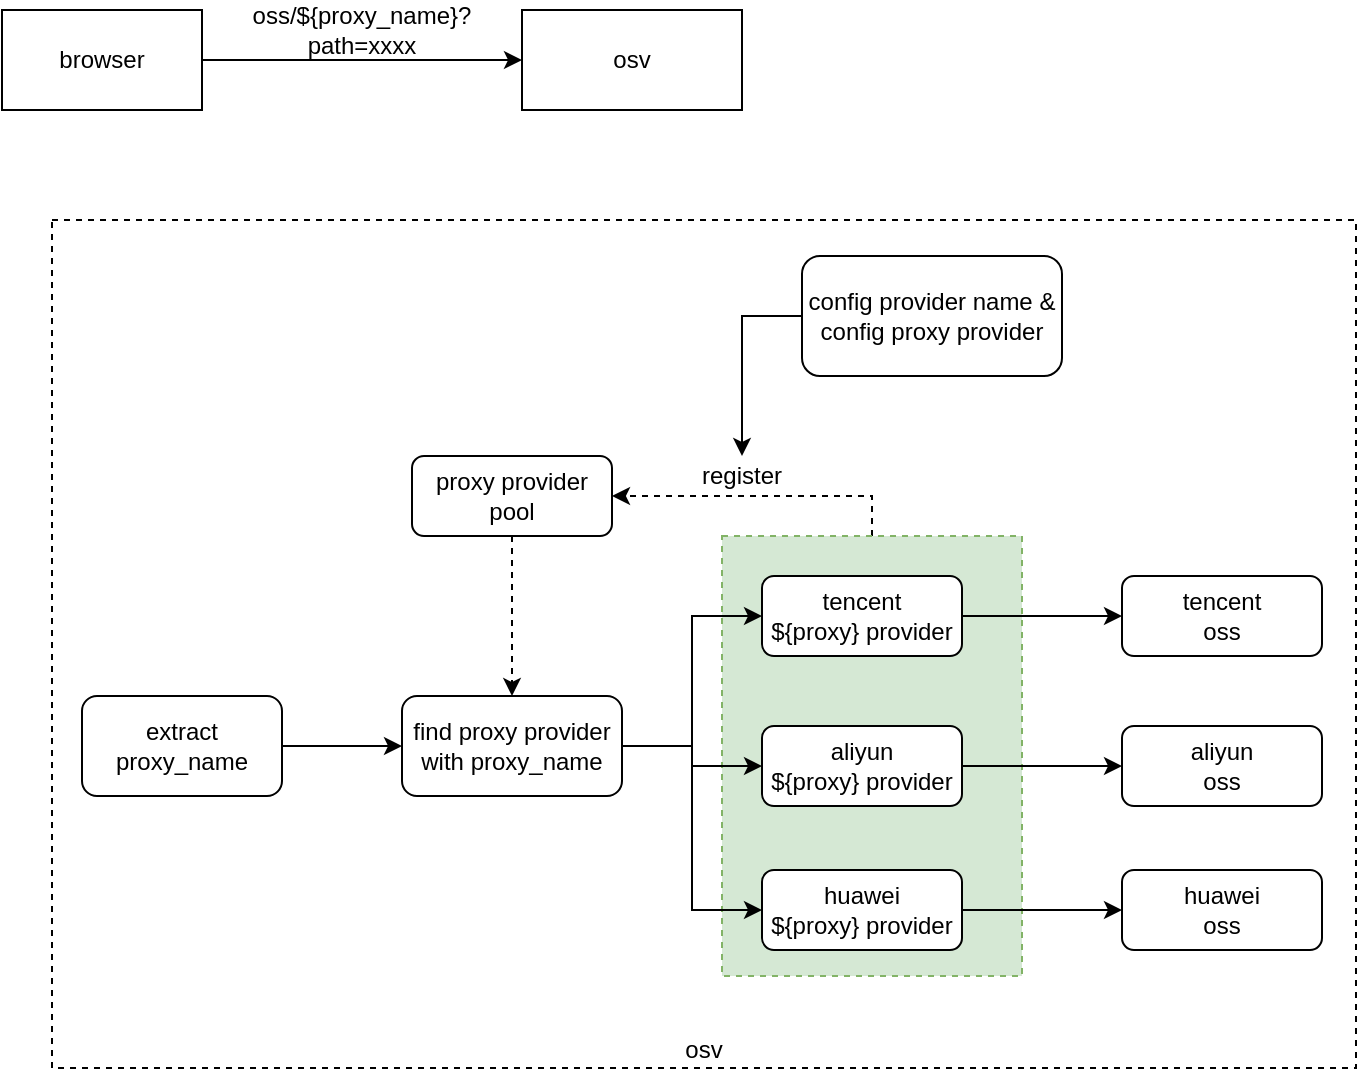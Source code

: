 <mxfile version="14.4.3" type="device"><diagram id="z0cq1aNVYBPLUjkV3Vtu" name="第 1 页"><mxGraphModel dx="788" dy="560" grid="0" gridSize="10" guides="1" tooltips="1" connect="1" arrows="1" fold="1" page="1" pageScale="1" pageWidth="850" pageHeight="1100" math="0" shadow="0"><root><mxCell id="0"/><mxCell id="1" parent="0"/><mxCell id="_MJnxnhF7U4Jo-oqFOV5-32" value="osv" style="rounded=0;whiteSpace=wrap;html=1;dashed=1;verticalAlign=bottom;" vertex="1" parent="1"><mxGeometry x="65" y="345" width="652" height="424" as="geometry"/></mxCell><mxCell id="_MJnxnhF7U4Jo-oqFOV5-28" style="edgeStyle=orthogonalEdgeStyle;rounded=0;orthogonalLoop=1;jettySize=auto;html=1;entryX=1;entryY=0.5;entryDx=0;entryDy=0;exitX=0.5;exitY=0;exitDx=0;exitDy=0;dashed=1;" edge="1" parent="1" source="_MJnxnhF7U4Jo-oqFOV5-26" target="_MJnxnhF7U4Jo-oqFOV5-27"><mxGeometry relative="1" as="geometry"/></mxCell><mxCell id="_MJnxnhF7U4Jo-oqFOV5-26" value="" style="rounded=0;whiteSpace=wrap;html=1;dashed=1;fillColor=#d5e8d4;strokeColor=#82b366;" vertex="1" parent="1"><mxGeometry x="400" y="503" width="150" height="220" as="geometry"/></mxCell><mxCell id="_MJnxnhF7U4Jo-oqFOV5-4" style="edgeStyle=orthogonalEdgeStyle;rounded=0;orthogonalLoop=1;jettySize=auto;html=1;entryX=0;entryY=0.5;entryDx=0;entryDy=0;" edge="1" parent="1" source="_MJnxnhF7U4Jo-oqFOV5-1"><mxGeometry relative="1" as="geometry"><mxPoint x="300" y="265" as="targetPoint"/></mxGeometry></mxCell><mxCell id="_MJnxnhF7U4Jo-oqFOV5-1" value="browser" style="rounded=0;whiteSpace=wrap;html=1;" vertex="1" parent="1"><mxGeometry x="40" y="240" width="100" height="50" as="geometry"/></mxCell><mxCell id="_MJnxnhF7U4Jo-oqFOV5-3" value="osv" style="rounded=0;whiteSpace=wrap;html=1;verticalAlign=middle;" vertex="1" parent="1"><mxGeometry x="300" y="240" width="110" height="50" as="geometry"/></mxCell><mxCell id="_MJnxnhF7U4Jo-oqFOV5-6" value="oss/${proxy_name}?path=xxxx" style="text;html=1;strokeColor=none;fillColor=none;align=center;verticalAlign=middle;whiteSpace=wrap;rounded=0;" vertex="1" parent="1"><mxGeometry x="150" y="240" width="140" height="20" as="geometry"/></mxCell><mxCell id="_MJnxnhF7U4Jo-oqFOV5-11" style="edgeStyle=orthogonalEdgeStyle;rounded=0;orthogonalLoop=1;jettySize=auto;html=1;entryX=0;entryY=0.5;entryDx=0;entryDy=0;" edge="1" parent="1" source="_MJnxnhF7U4Jo-oqFOV5-8" target="_MJnxnhF7U4Jo-oqFOV5-10"><mxGeometry relative="1" as="geometry"/></mxCell><mxCell id="_MJnxnhF7U4Jo-oqFOV5-8" value="extract &lt;br&gt;proxy_name" style="rounded=1;whiteSpace=wrap;html=1;" vertex="1" parent="1"><mxGeometry x="80" y="583" width="100" height="50" as="geometry"/></mxCell><mxCell id="_MJnxnhF7U4Jo-oqFOV5-12" style="edgeStyle=orthogonalEdgeStyle;rounded=0;orthogonalLoop=1;jettySize=auto;html=1;entryX=0.5;entryY=0;entryDx=0;entryDy=0;" edge="1" parent="1" source="_MJnxnhF7U4Jo-oqFOV5-9" target="_MJnxnhF7U4Jo-oqFOV5-29"><mxGeometry relative="1" as="geometry"><mxPoint x="145" y="503" as="targetPoint"/></mxGeometry></mxCell><mxCell id="_MJnxnhF7U4Jo-oqFOV5-9" value="config provider name &amp;amp;&lt;br&gt;config proxy provider" style="rounded=1;whiteSpace=wrap;html=1;" vertex="1" parent="1"><mxGeometry x="440" y="363" width="130" height="60" as="geometry"/></mxCell><mxCell id="_MJnxnhF7U4Jo-oqFOV5-17" style="edgeStyle=orthogonalEdgeStyle;rounded=0;orthogonalLoop=1;jettySize=auto;html=1;entryX=0;entryY=0.5;entryDx=0;entryDy=0;" edge="1" parent="1" source="_MJnxnhF7U4Jo-oqFOV5-10" target="_MJnxnhF7U4Jo-oqFOV5-13"><mxGeometry relative="1" as="geometry"/></mxCell><mxCell id="_MJnxnhF7U4Jo-oqFOV5-18" style="edgeStyle=orthogonalEdgeStyle;rounded=0;orthogonalLoop=1;jettySize=auto;html=1;entryX=0;entryY=0.5;entryDx=0;entryDy=0;" edge="1" parent="1" source="_MJnxnhF7U4Jo-oqFOV5-10" target="_MJnxnhF7U4Jo-oqFOV5-15"><mxGeometry relative="1" as="geometry"/></mxCell><mxCell id="_MJnxnhF7U4Jo-oqFOV5-19" style="edgeStyle=orthogonalEdgeStyle;rounded=0;orthogonalLoop=1;jettySize=auto;html=1;entryX=0;entryY=0.5;entryDx=0;entryDy=0;" edge="1" parent="1" source="_MJnxnhF7U4Jo-oqFOV5-10" target="_MJnxnhF7U4Jo-oqFOV5-16"><mxGeometry relative="1" as="geometry"/></mxCell><mxCell id="_MJnxnhF7U4Jo-oqFOV5-10" value="find proxy provider&lt;br&gt;with proxy_name" style="rounded=1;whiteSpace=wrap;html=1;" vertex="1" parent="1"><mxGeometry x="240" y="583" width="110" height="50" as="geometry"/></mxCell><mxCell id="_MJnxnhF7U4Jo-oqFOV5-23" style="edgeStyle=orthogonalEdgeStyle;rounded=0;orthogonalLoop=1;jettySize=auto;html=1;entryX=0;entryY=0.5;entryDx=0;entryDy=0;" edge="1" parent="1" source="_MJnxnhF7U4Jo-oqFOV5-13" target="_MJnxnhF7U4Jo-oqFOV5-20"><mxGeometry relative="1" as="geometry"/></mxCell><mxCell id="_MJnxnhF7U4Jo-oqFOV5-13" value="tencent &lt;br&gt;${proxy} provider" style="rounded=1;whiteSpace=wrap;html=1;" vertex="1" parent="1"><mxGeometry x="420" y="523" width="100" height="40" as="geometry"/></mxCell><mxCell id="_MJnxnhF7U4Jo-oqFOV5-24" style="edgeStyle=orthogonalEdgeStyle;rounded=0;orthogonalLoop=1;jettySize=auto;html=1;" edge="1" parent="1" source="_MJnxnhF7U4Jo-oqFOV5-15" target="_MJnxnhF7U4Jo-oqFOV5-21"><mxGeometry relative="1" as="geometry"/></mxCell><mxCell id="_MJnxnhF7U4Jo-oqFOV5-15" value="aliyun&lt;br&gt;${proxy} provider" style="rounded=1;whiteSpace=wrap;html=1;" vertex="1" parent="1"><mxGeometry x="420" y="598" width="100" height="40" as="geometry"/></mxCell><mxCell id="_MJnxnhF7U4Jo-oqFOV5-25" style="edgeStyle=orthogonalEdgeStyle;rounded=0;orthogonalLoop=1;jettySize=auto;html=1;" edge="1" parent="1" source="_MJnxnhF7U4Jo-oqFOV5-16" target="_MJnxnhF7U4Jo-oqFOV5-22"><mxGeometry relative="1" as="geometry"/></mxCell><mxCell id="_MJnxnhF7U4Jo-oqFOV5-16" value="huawei&lt;br&gt;${proxy} provider" style="rounded=1;whiteSpace=wrap;html=1;" vertex="1" parent="1"><mxGeometry x="420" y="670" width="100" height="40" as="geometry"/></mxCell><mxCell id="_MJnxnhF7U4Jo-oqFOV5-20" value="tencent &lt;br&gt;oss" style="rounded=1;whiteSpace=wrap;html=1;" vertex="1" parent="1"><mxGeometry x="600" y="523" width="100" height="40" as="geometry"/></mxCell><mxCell id="_MJnxnhF7U4Jo-oqFOV5-21" value="aliyun&lt;br&gt;oss" style="rounded=1;whiteSpace=wrap;html=1;" vertex="1" parent="1"><mxGeometry x="600" y="598" width="100" height="40" as="geometry"/></mxCell><mxCell id="_MJnxnhF7U4Jo-oqFOV5-22" value="huawei&lt;br&gt;oss" style="rounded=1;whiteSpace=wrap;html=1;" vertex="1" parent="1"><mxGeometry x="600" y="670" width="100" height="40" as="geometry"/></mxCell><mxCell id="_MJnxnhF7U4Jo-oqFOV5-30" style="edgeStyle=orthogonalEdgeStyle;rounded=0;orthogonalLoop=1;jettySize=auto;html=1;dashed=1;" edge="1" parent="1" source="_MJnxnhF7U4Jo-oqFOV5-27" target="_MJnxnhF7U4Jo-oqFOV5-10"><mxGeometry relative="1" as="geometry"/></mxCell><mxCell id="_MJnxnhF7U4Jo-oqFOV5-27" value="proxy provider&lt;br&gt;pool" style="rounded=1;whiteSpace=wrap;html=1;" vertex="1" parent="1"><mxGeometry x="245" y="463" width="100" height="40" as="geometry"/></mxCell><mxCell id="_MJnxnhF7U4Jo-oqFOV5-29" value="register" style="text;html=1;strokeColor=none;fillColor=none;align=center;verticalAlign=middle;whiteSpace=wrap;rounded=0;" vertex="1" parent="1"><mxGeometry x="390" y="463" width="40" height="20" as="geometry"/></mxCell></root></mxGraphModel></diagram></mxfile>